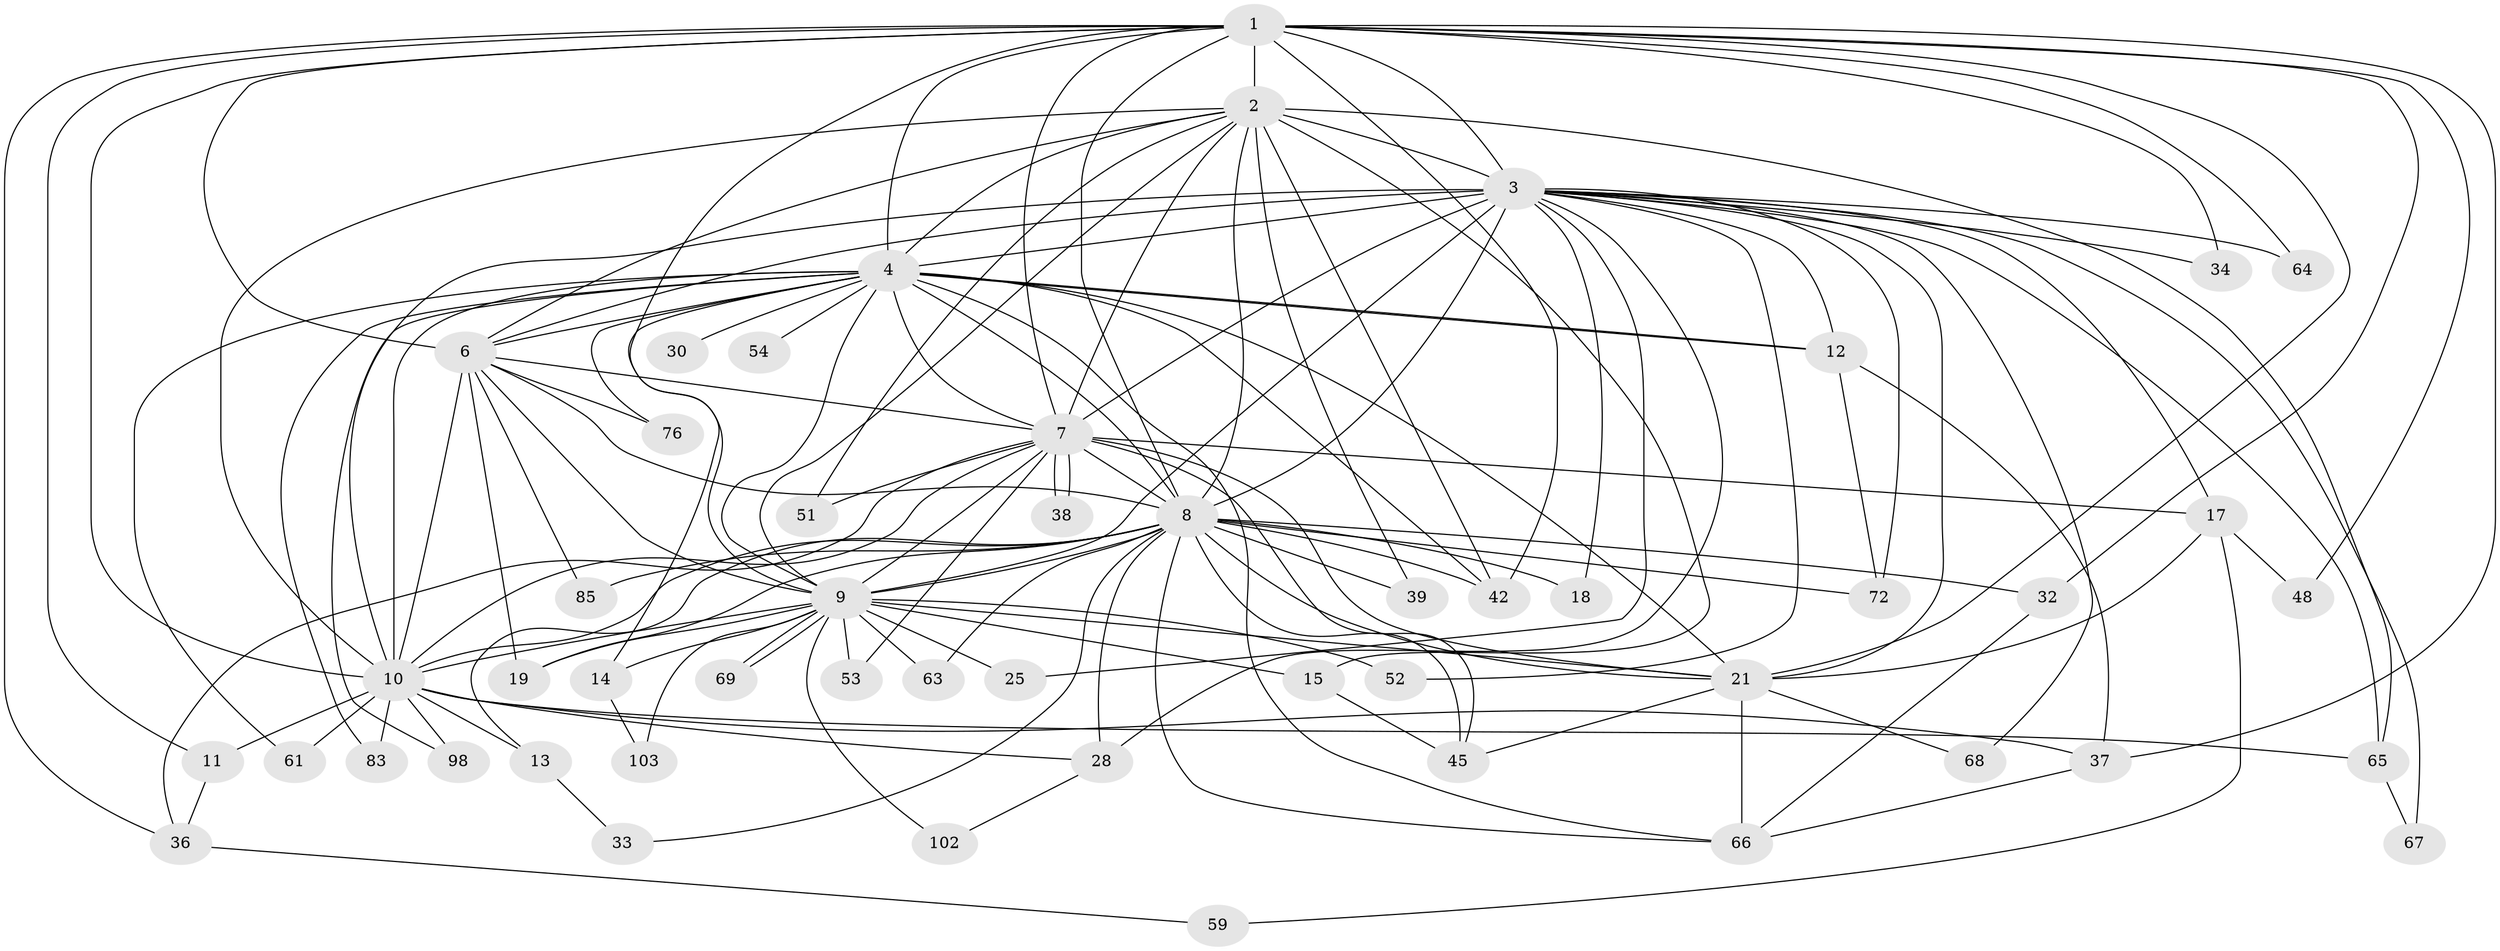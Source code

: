 // original degree distribution, {19: 0.009708737864077669, 17: 0.009708737864077669, 25: 0.019417475728155338, 22: 0.019417475728155338, 20: 0.019417475728155338, 12: 0.009708737864077669, 27: 0.009708737864077669, 3: 0.17475728155339806, 5: 0.08737864077669903, 2: 0.5533980582524272, 6: 0.019417475728155338, 4: 0.06796116504854369}
// Generated by graph-tools (version 1.1) at 2025/14/03/09/25 04:14:17]
// undirected, 51 vertices, 137 edges
graph export_dot {
graph [start="1"]
  node [color=gray90,style=filled];
  1;
  2 [super="+93+71+16"];
  3 [super="+5+50+27+90+94+101+81+75"];
  4 [super="+79+88+35+29+23+80+57"];
  6;
  7 [super="+46+74+70"];
  8 [super="+20"];
  9 [super="+26"];
  10 [super="+55"];
  11;
  12;
  13;
  14;
  15;
  17;
  18;
  19 [super="+43"];
  21 [super="+58+22+31"];
  25;
  28 [super="+84"];
  30;
  32;
  33;
  34;
  36 [super="+44"];
  37 [super="+41"];
  38;
  39;
  42 [super="+73"];
  45 [super="+60"];
  48;
  51;
  52;
  53;
  54;
  59;
  61;
  63;
  64;
  65;
  66 [super="+89+97"];
  67;
  68;
  69;
  72;
  76;
  83;
  85;
  98;
  102;
  103;
  1 -- 2 [weight=2];
  1 -- 3 [weight=2];
  1 -- 4;
  1 -- 6;
  1 -- 7;
  1 -- 8;
  1 -- 9;
  1 -- 10;
  1 -- 11;
  1 -- 32;
  1 -- 34;
  1 -- 48;
  1 -- 64;
  1 -- 21;
  1 -- 42;
  1 -- 37;
  1 -- 36;
  2 -- 3 [weight=4];
  2 -- 4;
  2 -- 6;
  2 -- 7;
  2 -- 8 [weight=2];
  2 -- 9;
  2 -- 10;
  2 -- 15;
  2 -- 39;
  2 -- 42;
  2 -- 51;
  2 -- 65;
  3 -- 4 [weight=3];
  3 -- 6 [weight=2];
  3 -- 7 [weight=5];
  3 -- 8 [weight=3];
  3 -- 9 [weight=4];
  3 -- 10 [weight=2];
  3 -- 18;
  3 -- 64;
  3 -- 67;
  3 -- 72;
  3 -- 65;
  3 -- 68;
  3 -- 17;
  3 -- 21 [weight=3];
  3 -- 25;
  3 -- 28;
  3 -- 34 [weight=2];
  3 -- 52;
  3 -- 12;
  4 -- 6;
  4 -- 7 [weight=4];
  4 -- 8 [weight=3];
  4 -- 9 [weight=2];
  4 -- 10 [weight=2];
  4 -- 12;
  4 -- 12;
  4 -- 14;
  4 -- 30 [weight=2];
  4 -- 54 [weight=2];
  4 -- 61;
  4 -- 42;
  4 -- 98;
  4 -- 66;
  4 -- 83;
  4 -- 21;
  4 -- 76;
  6 -- 7;
  6 -- 8;
  6 -- 9;
  6 -- 10;
  6 -- 19;
  6 -- 76;
  6 -- 85;
  7 -- 8 [weight=2];
  7 -- 9;
  7 -- 10;
  7 -- 17;
  7 -- 36;
  7 -- 38;
  7 -- 38;
  7 -- 53;
  7 -- 21;
  7 -- 51;
  7 -- 45;
  8 -- 9 [weight=2];
  8 -- 10;
  8 -- 13;
  8 -- 18;
  8 -- 19;
  8 -- 21 [weight=2];
  8 -- 32;
  8 -- 33;
  8 -- 42;
  8 -- 63;
  8 -- 66;
  8 -- 85;
  8 -- 45 [weight=2];
  8 -- 72;
  8 -- 39;
  8 -- 28;
  9 -- 10 [weight=3];
  9 -- 14;
  9 -- 15;
  9 -- 25;
  9 -- 52;
  9 -- 53;
  9 -- 63;
  9 -- 69;
  9 -- 69;
  9 -- 102;
  9 -- 103;
  9 -- 21;
  9 -- 19;
  10 -- 11;
  10 -- 13;
  10 -- 28;
  10 -- 37;
  10 -- 61;
  10 -- 65;
  10 -- 83;
  10 -- 98;
  11 -- 36;
  12 -- 37;
  12 -- 72;
  13 -- 33;
  14 -- 103;
  15 -- 45;
  17 -- 48;
  17 -- 59;
  17 -- 21;
  21 -- 66;
  21 -- 68;
  21 -- 45;
  28 -- 102;
  32 -- 66;
  36 -- 59;
  37 -- 66;
  65 -- 67;
}
